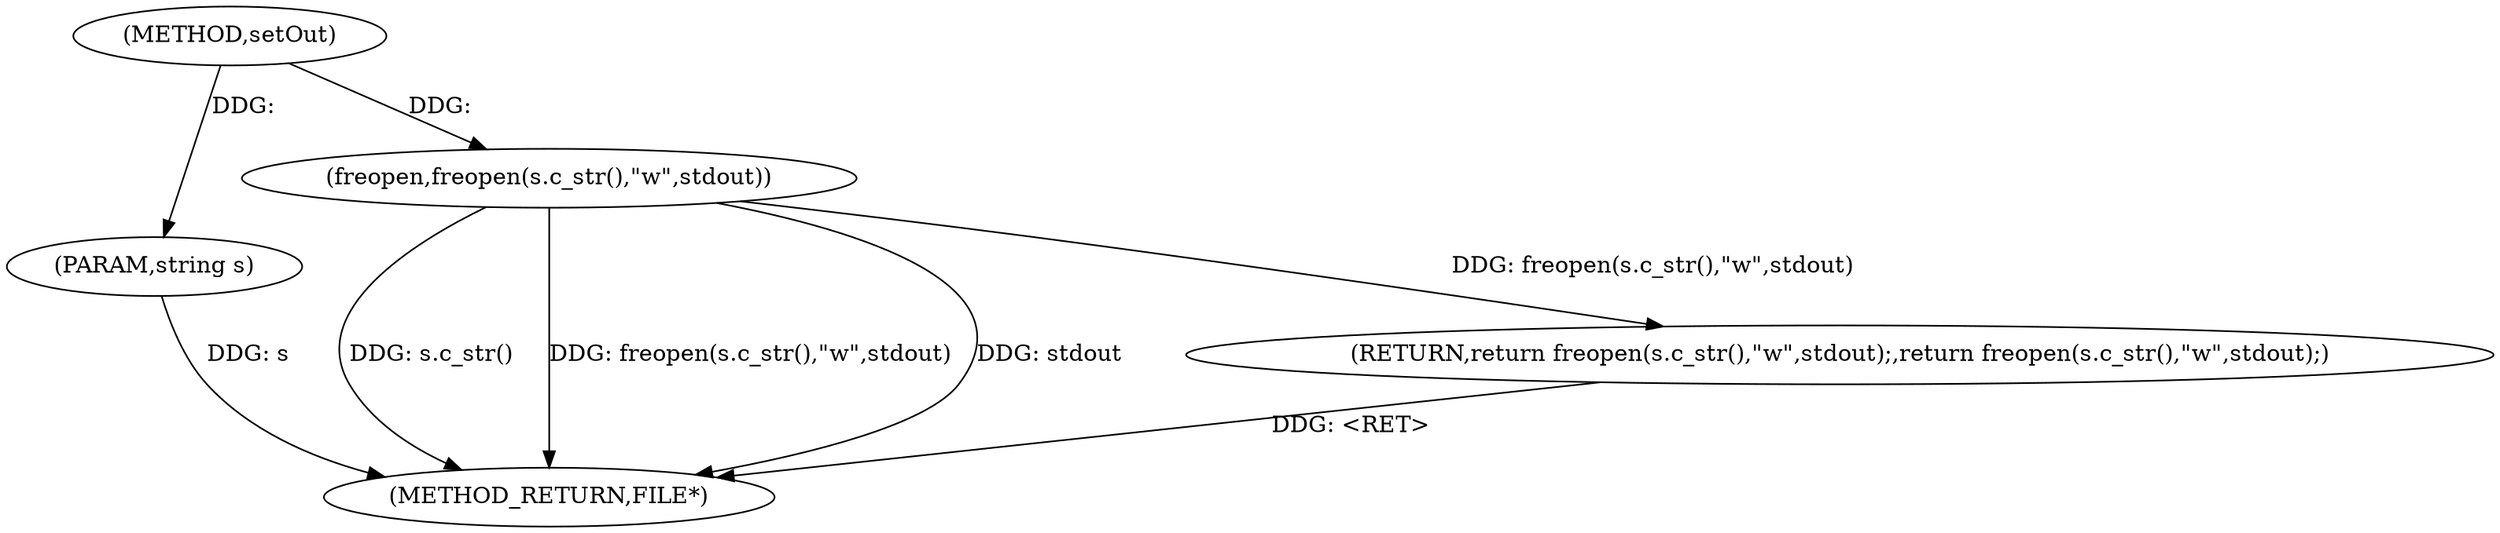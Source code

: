 digraph "setOut" {  
"1000392" [label = "(METHOD,setOut)" ]
"1000400" [label = "(METHOD_RETURN,FILE*)" ]
"1000393" [label = "(PARAM,string s)" ]
"1000395" [label = "(RETURN,return freopen(s.c_str(),\"w\",stdout);,return freopen(s.c_str(),\"w\",stdout);)" ]
"1000396" [label = "(freopen,freopen(s.c_str(),\"w\",stdout))" ]
  "1000393" -> "1000400"  [ label = "DDG: s"] 
  "1000396" -> "1000400"  [ label = "DDG: s.c_str()"] 
  "1000396" -> "1000400"  [ label = "DDG: freopen(s.c_str(),\"w\",stdout)"] 
  "1000395" -> "1000400"  [ label = "DDG: <RET>"] 
  "1000396" -> "1000400"  [ label = "DDG: stdout"] 
  "1000392" -> "1000393"  [ label = "DDG: "] 
  "1000396" -> "1000395"  [ label = "DDG: freopen(s.c_str(),\"w\",stdout)"] 
  "1000392" -> "1000396"  [ label = "DDG: "] 
}
